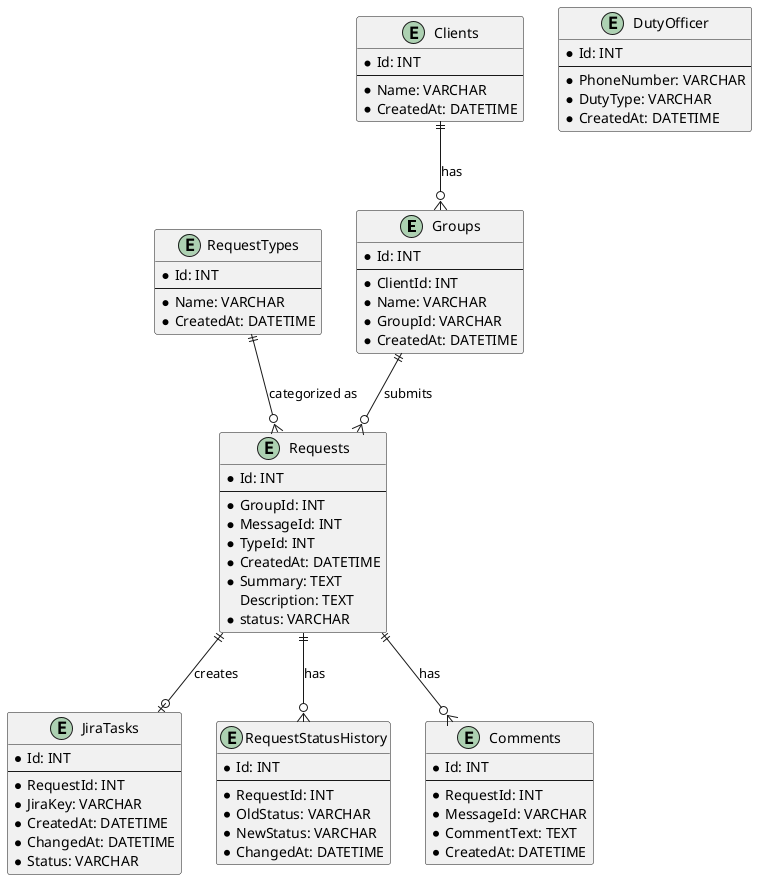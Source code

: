 @startuml


entity Groups {
    * Id: INT
    --
    * ClientId: INT
    * Name: VARCHAR
    * GroupId: VARCHAR
    * CreatedAt: DATETIME
}

entity Clients {
    * Id: INT
    --
    * Name: VARCHAR
    * CreatedAt: DATETIME
}

entity RequestTypes {
    * Id: INT
    --
    * Name: VARCHAR
    * CreatedAt: DATETIME
}

entity Requests {
    * Id: INT
    --
    * GroupId: INT
    * MessageId: INT
    * TypeId: INT
    * CreatedAt: DATETIME
    * Summary: TEXT
    Description: TEXT
    * status: VARCHAR
}

entity JiraTasks {
    * Id: INT
    --
    * RequestId: INT
    * JiraKey: VARCHAR
    * CreatedAt: DATETIME
    * ChangedAt: DATETIME
    * Status: VARCHAR
}

entity RequestStatusHistory {
    * Id: INT
    --
    * RequestId: INT
    * OldStatus: VARCHAR
    * NewStatus: VARCHAR
    * ChangedAt: DATETIME
}
entity Comments {
    * Id: INT
    --
    * RequestId: INT
    * MessageId: VARCHAR
    * CommentText: TEXT
    * CreatedAt: DATETIME
}
entity DutyOfficer {
    * Id: INT
    --
    * PhoneNumber: VARCHAR
    * DutyType: VARCHAR
    * CreatedAt: DATETIME
}


Groups ||--o{ Requests : "submits"
Clients ||--o{ Groups : "has"
RequestTypes ||--o{ Requests : "categorized as"
Requests ||--o| JiraTasks : "creates"
Requests ||--o{ RequestStatusHistory : "has"
Requests ||--o{ Comments : "has"

@enduml